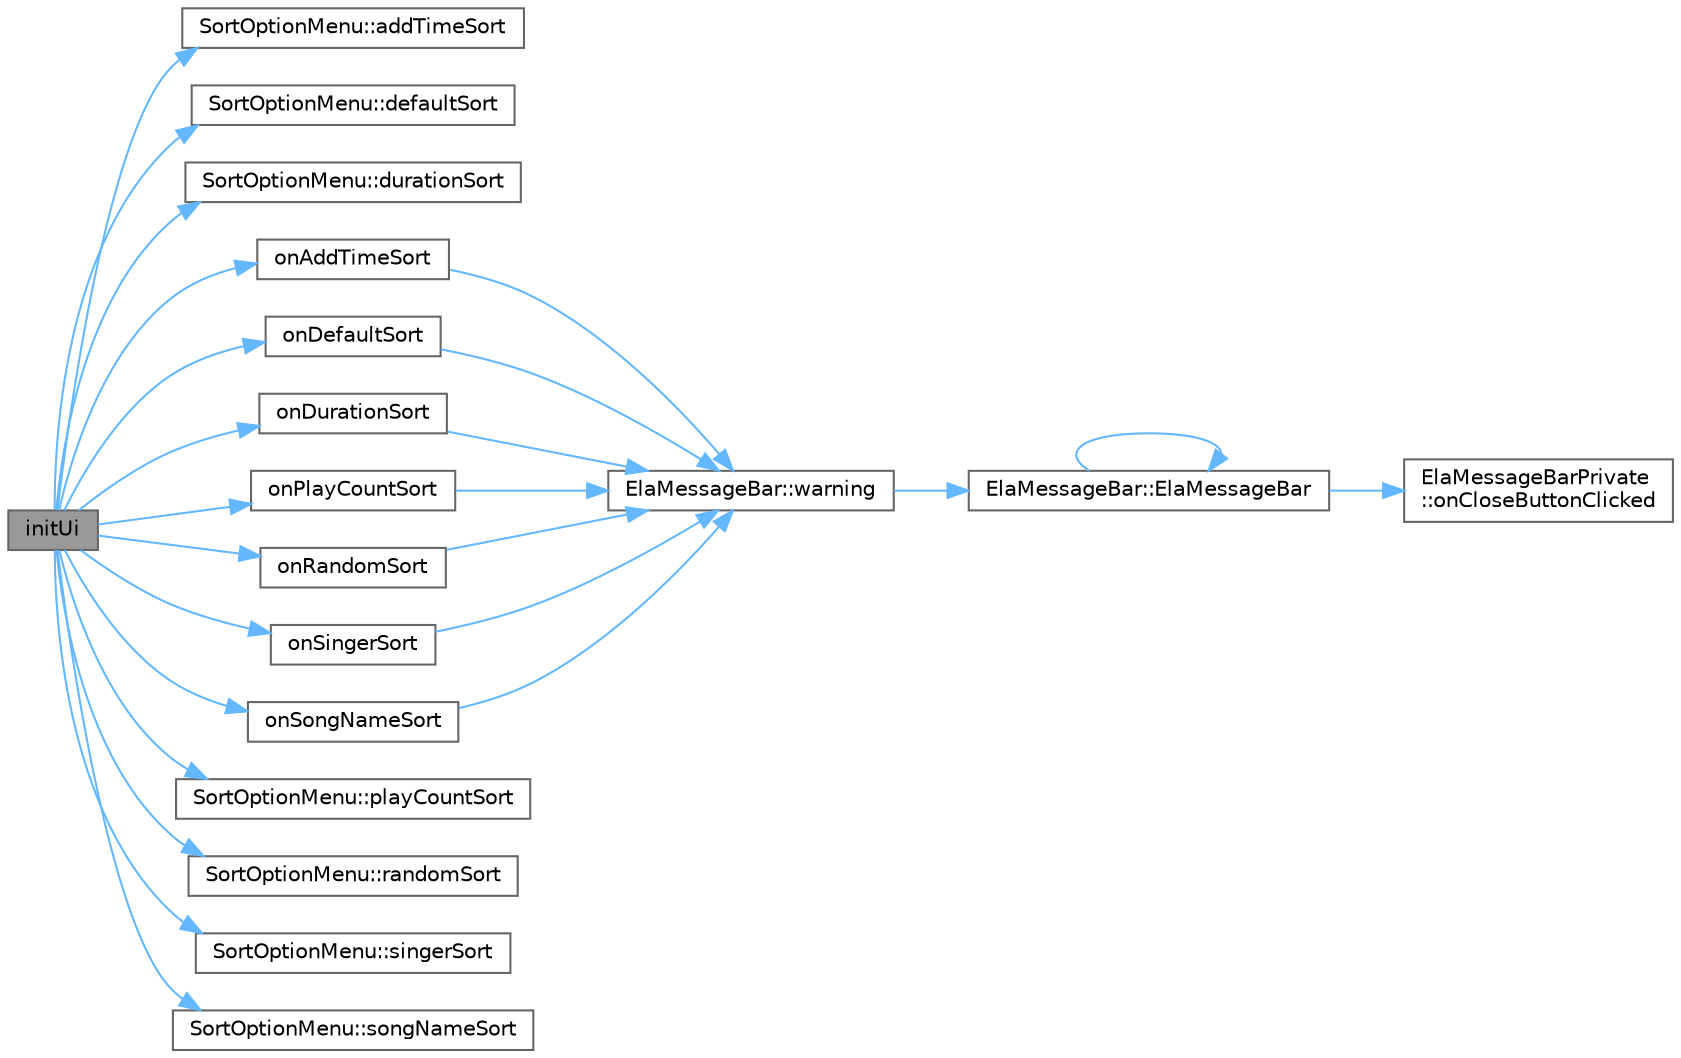 digraph "initUi"
{
 // LATEX_PDF_SIZE
  bgcolor="transparent";
  edge [fontname=Helvetica,fontsize=10,labelfontname=Helvetica,labelfontsize=10];
  node [fontname=Helvetica,fontsize=10,shape=box,height=0.2,width=0.4];
  rankdir="LR";
  Node1 [id="Node000001",label="initUi",height=0.2,width=0.4,color="gray40", fillcolor="grey60", style="filled", fontcolor="black",tooltip="初始化界面"];
  Node1 -> Node2 [id="edge1_Node000001_Node000002",color="steelblue1",style="solid",tooltip=" "];
  Node2 [id="Node000002",label="SortOptionMenu::addTimeSort",height=0.2,width=0.4,color="grey40", fillcolor="white", style="filled",URL="$class_sort_option_menu.html#a62a93505e41ee4916658fff3343f5f8b",tooltip="添加时间排序信号"];
  Node1 -> Node3 [id="edge2_Node000001_Node000003",color="steelblue1",style="solid",tooltip=" "];
  Node3 [id="Node000003",label="SortOptionMenu::defaultSort",height=0.2,width=0.4,color="grey40", fillcolor="white", style="filled",URL="$class_sort_option_menu.html#a50b2ddb2183eedf2bb2cc554dbe628fe",tooltip="默认排序信号"];
  Node1 -> Node4 [id="edge3_Node000001_Node000004",color="steelblue1",style="solid",tooltip=" "];
  Node4 [id="Node000004",label="SortOptionMenu::durationSort",height=0.2,width=0.4,color="grey40", fillcolor="white", style="filled",URL="$class_sort_option_menu.html#aeee8df6b69f3b5a4a9426ce1e767c730",tooltip="时长排序信号"];
  Node1 -> Node5 [id="edge4_Node000001_Node000005",color="steelblue1",style="solid",tooltip=" "];
  Node5 [id="Node000005",label="onAddTimeSort",height=0.2,width=0.4,color="grey40", fillcolor="white", style="filled",URL="$class_recently_single_song.html#a58cc37eb1a69f43d22e93dbd0a8e32ba",tooltip="添加时间排序槽函数"];
  Node5 -> Node6 [id="edge5_Node000005_Node000006",color="steelblue1",style="solid",tooltip=" "];
  Node6 [id="Node000006",label="ElaMessageBar::warning",height=0.2,width=0.4,color="grey40", fillcolor="white", style="filled",URL="$class_ela_message_bar.html#aaf06af29d4b610224fbb14636ce07b32",tooltip="显示警告消息"];
  Node6 -> Node7 [id="edge6_Node000006_Node000007",color="steelblue1",style="solid",tooltip=" "];
  Node7 [id="Node000007",label="ElaMessageBar::ElaMessageBar",height=0.2,width=0.4,color="grey40", fillcolor="white", style="filled",URL="$class_ela_message_bar.html#a1722699abf44f445a31b469f224ab7ca",tooltip="构造函数，初始化消息栏"];
  Node7 -> Node7 [id="edge7_Node000007_Node000007",color="steelblue1",style="solid",tooltip=" "];
  Node7 -> Node8 [id="edge8_Node000007_Node000008",color="steelblue1",style="solid",tooltip=" "];
  Node8 [id="Node000008",label="ElaMessageBarPrivate\l::onCloseButtonClicked",height=0.2,width=0.4,color="grey40", fillcolor="white", style="filled",URL="$class_ela_message_bar_private.html#a826ca8fdb2ca90af2c67cebd15f19bae",tooltip="关闭按钮点击事件处理"];
  Node1 -> Node9 [id="edge9_Node000001_Node000009",color="steelblue1",style="solid",tooltip=" "];
  Node9 [id="Node000009",label="onDefaultSort",height=0.2,width=0.4,color="grey40", fillcolor="white", style="filled",URL="$class_recently_single_song.html#a77868991ec35ce1ee03a62521bbf03c5",tooltip="默认排序槽函数"];
  Node9 -> Node6 [id="edge10_Node000009_Node000006",color="steelblue1",style="solid",tooltip=" "];
  Node1 -> Node10 [id="edge11_Node000001_Node000010",color="steelblue1",style="solid",tooltip=" "];
  Node10 [id="Node000010",label="onDurationSort",height=0.2,width=0.4,color="grey40", fillcolor="white", style="filled",URL="$class_recently_single_song.html#a1bf3aea4b068e67501d5614655eff022",tooltip="时长排序槽函数"];
  Node10 -> Node6 [id="edge12_Node000010_Node000006",color="steelblue1",style="solid",tooltip=" "];
  Node1 -> Node11 [id="edge13_Node000001_Node000011",color="steelblue1",style="solid",tooltip=" "];
  Node11 [id="Node000011",label="onPlayCountSort",height=0.2,width=0.4,color="grey40", fillcolor="white", style="filled",URL="$class_recently_single_song.html#a2deab31ea0dab5b0953202e8135f6236",tooltip="播放次数排序槽函数"];
  Node11 -> Node6 [id="edge14_Node000011_Node000006",color="steelblue1",style="solid",tooltip=" "];
  Node1 -> Node12 [id="edge15_Node000001_Node000012",color="steelblue1",style="solid",tooltip=" "];
  Node12 [id="Node000012",label="onRandomSort",height=0.2,width=0.4,color="grey40", fillcolor="white", style="filled",URL="$class_recently_single_song.html#a2ff39f94b18025fc9f33a0e9a9d75734",tooltip="随机排序槽函数"];
  Node12 -> Node6 [id="edge16_Node000012_Node000006",color="steelblue1",style="solid",tooltip=" "];
  Node1 -> Node13 [id="edge17_Node000001_Node000013",color="steelblue1",style="solid",tooltip=" "];
  Node13 [id="Node000013",label="onSingerSort",height=0.2,width=0.4,color="grey40", fillcolor="white", style="filled",URL="$class_recently_single_song.html#a88cff94b79f2aab5610fd6df85c77d39",tooltip="歌手排序槽函数"];
  Node13 -> Node6 [id="edge18_Node000013_Node000006",color="steelblue1",style="solid",tooltip=" "];
  Node1 -> Node14 [id="edge19_Node000001_Node000014",color="steelblue1",style="solid",tooltip=" "];
  Node14 [id="Node000014",label="onSongNameSort",height=0.2,width=0.4,color="grey40", fillcolor="white", style="filled",URL="$class_recently_single_song.html#a8b57469ce5cde9101bd38466a5138bd9",tooltip="歌曲名称排序槽函数"];
  Node14 -> Node6 [id="edge20_Node000014_Node000006",color="steelblue1",style="solid",tooltip=" "];
  Node1 -> Node15 [id="edge21_Node000001_Node000015",color="steelblue1",style="solid",tooltip=" "];
  Node15 [id="Node000015",label="SortOptionMenu::playCountSort",height=0.2,width=0.4,color="grey40", fillcolor="white", style="filled",URL="$class_sort_option_menu.html#a4005719fb6fb6bc4f13d0ae2cb46c120",tooltip="播放次数排序信号"];
  Node1 -> Node16 [id="edge22_Node000001_Node000016",color="steelblue1",style="solid",tooltip=" "];
  Node16 [id="Node000016",label="SortOptionMenu::randomSort",height=0.2,width=0.4,color="grey40", fillcolor="white", style="filled",URL="$class_sort_option_menu.html#a625ed9da15048536d4e71ca307a90a13",tooltip="随机排序信号"];
  Node1 -> Node17 [id="edge23_Node000001_Node000017",color="steelblue1",style="solid",tooltip=" "];
  Node17 [id="Node000017",label="SortOptionMenu::singerSort",height=0.2,width=0.4,color="grey40", fillcolor="white", style="filled",URL="$class_sort_option_menu.html#a8dfbd3ceedab5c9e1c73fcdd16f3681f",tooltip="歌手排序信号"];
  Node1 -> Node18 [id="edge24_Node000001_Node000018",color="steelblue1",style="solid",tooltip=" "];
  Node18 [id="Node000018",label="SortOptionMenu::songNameSort",height=0.2,width=0.4,color="grey40", fillcolor="white", style="filled",URL="$class_sort_option_menu.html#aaab3a5460c247a8f4ae3fa7e964c620e",tooltip="歌曲名排序信号"];
}
